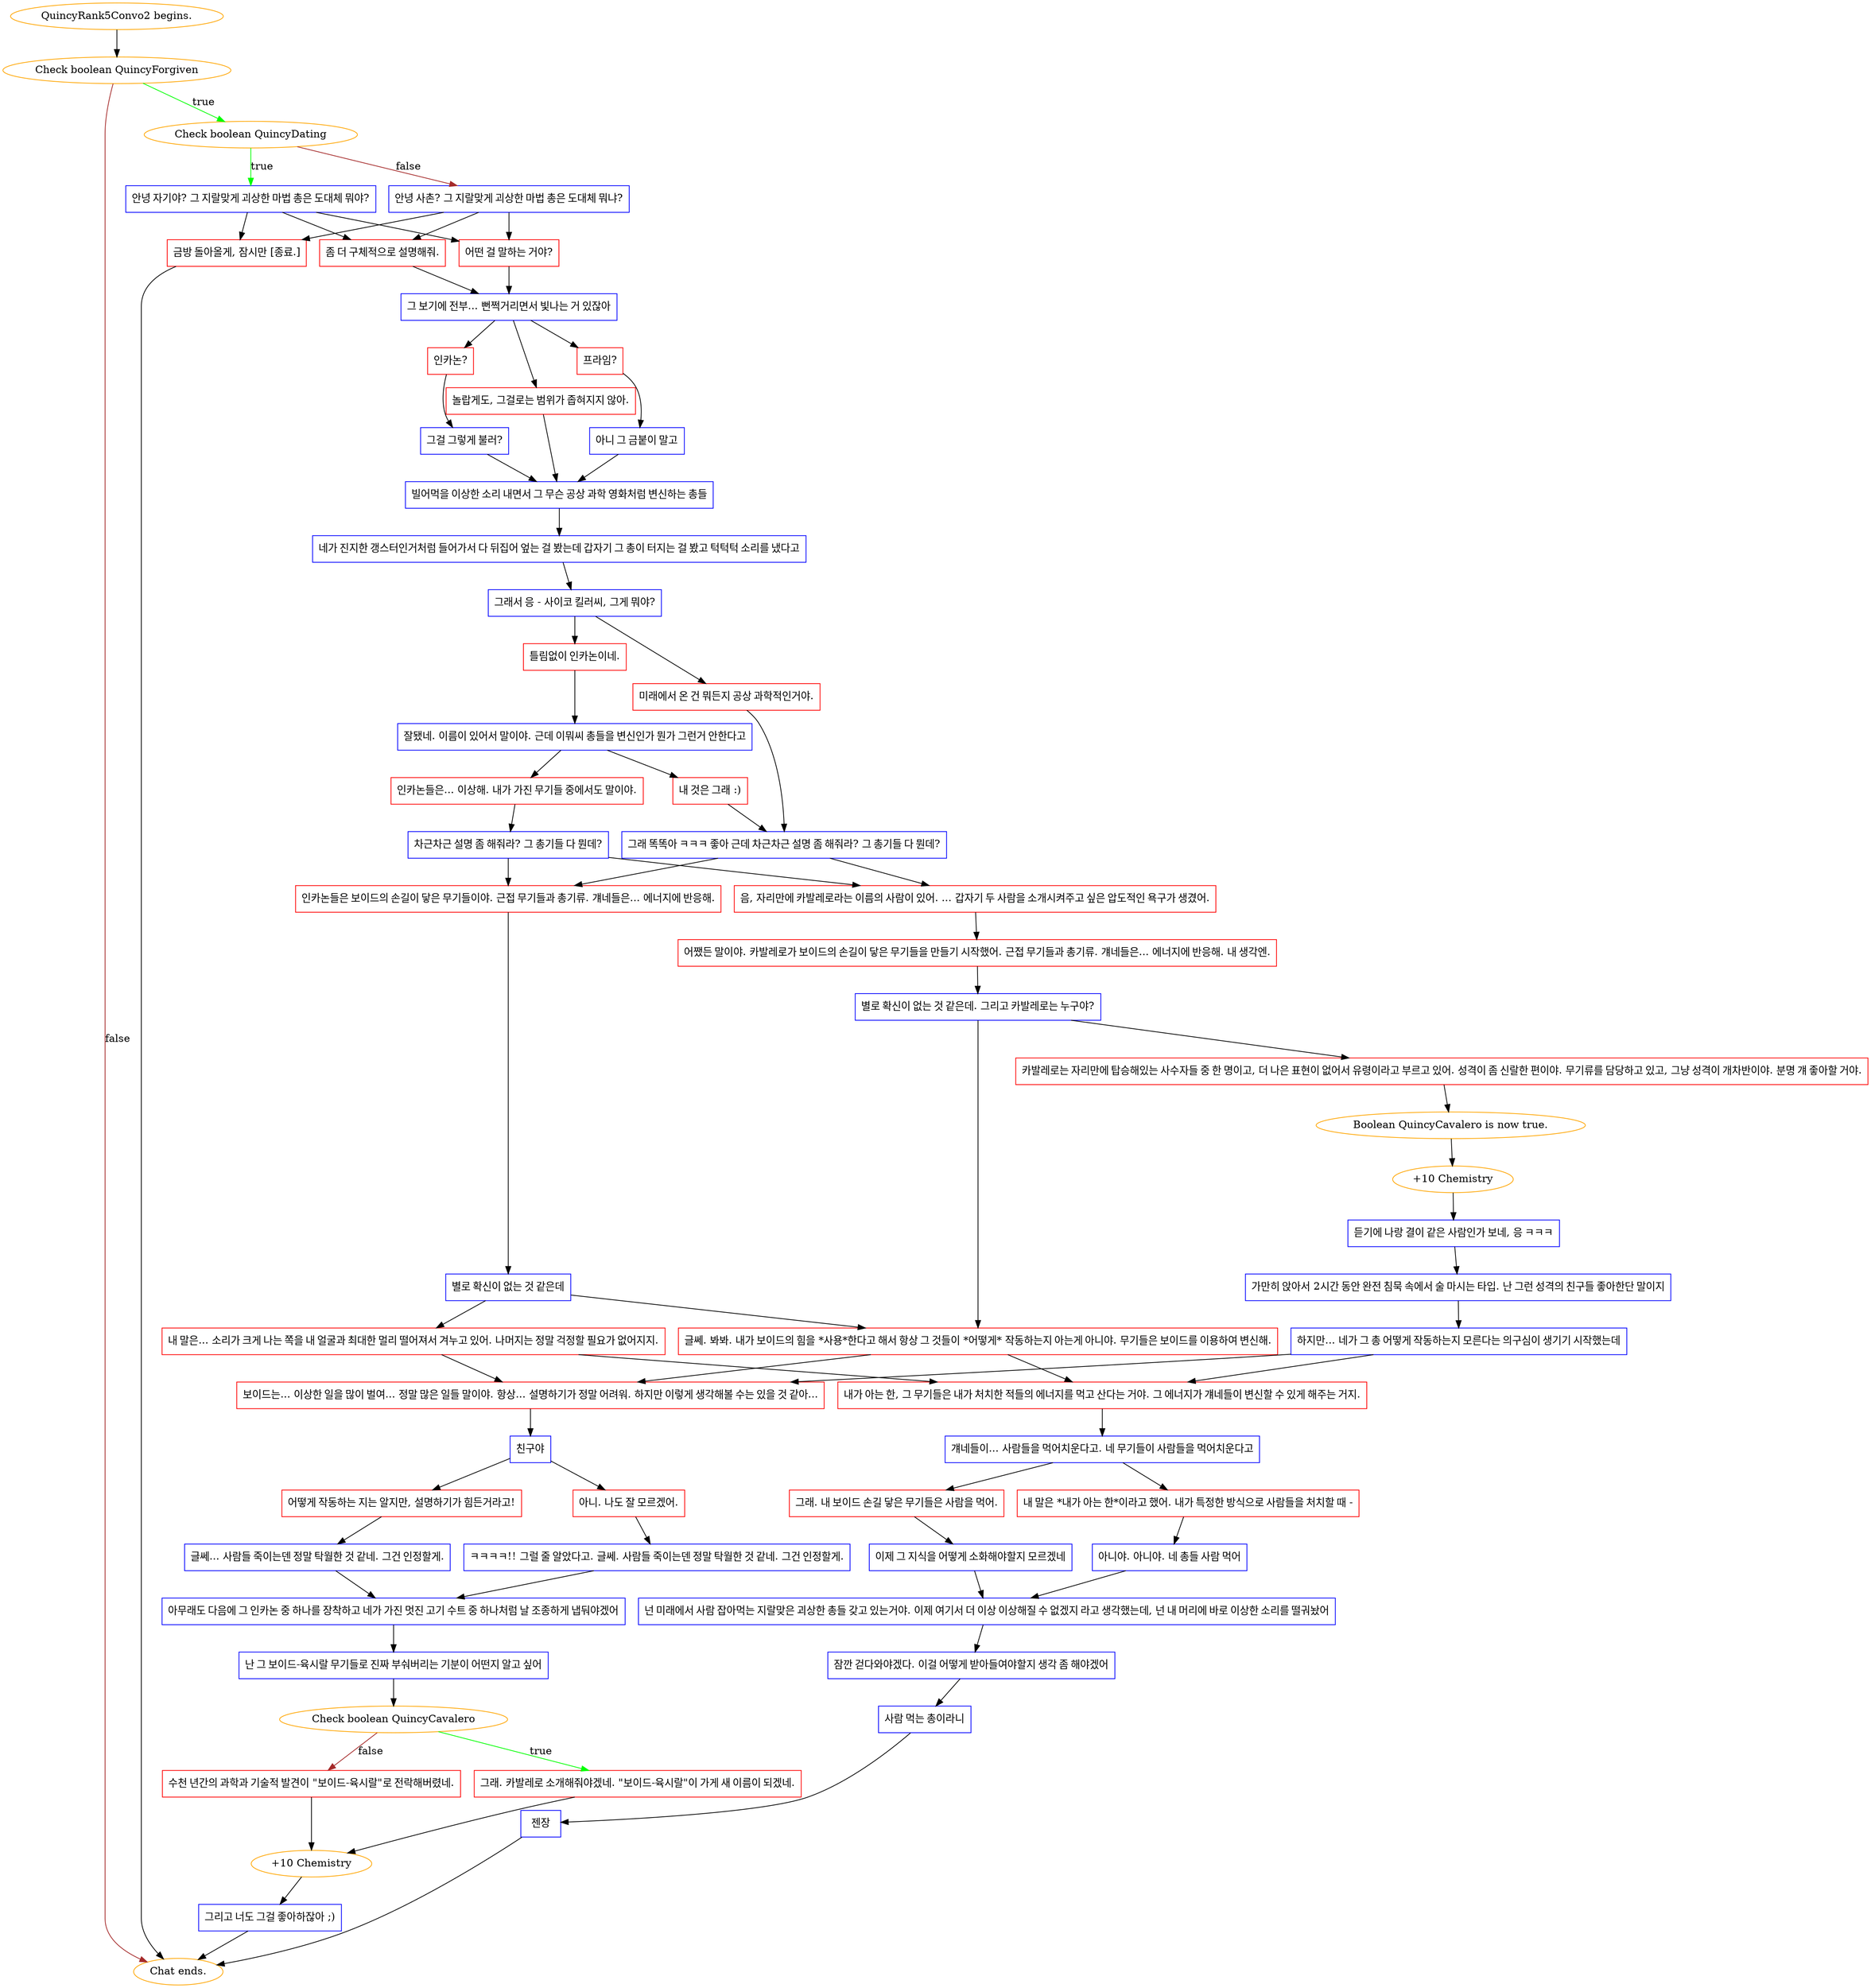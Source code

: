 digraph {
	"QuincyRank5Convo2 begins." [color=orange];
		"QuincyRank5Convo2 begins." -> j344524822;
	j344524822 [label="Check boolean QuincyForgiven",color=orange];
		j344524822 -> j3376611681 [label=true,color=green];
		j344524822 -> "Chat ends." [label=false,color=brown];
	j3376611681 [label="Check boolean QuincyDating",color=orange];
		j3376611681 -> j4203013215 [label=true,color=green];
		j3376611681 -> j3794925793 [label=false,color=brown];
	"Chat ends." [color=orange];
	j4203013215 [label="안녕 자기야? 그 지랄맞게 괴상한 마법 총은 도대체 뭐야?",shape=box,color=blue];
		j4203013215 -> j1001212816;
		j4203013215 -> j298750965;
		j4203013215 -> j3918102861;
	j3794925793 [label="안녕 사촌? 그 지랄맞게 괴상한 마법 총은 도대체 뭐냐?",shape=box,color=blue];
		j3794925793 -> j1001212816;
		j3794925793 -> j298750965;
		j3794925793 -> j3918102861;
	j1001212816 [label="어떤 걸 말하는 거야?",shape=box,color=red];
		j1001212816 -> j2556178165;
	j298750965 [label="좀 더 구체적으로 설명해줘.",shape=box,color=red];
		j298750965 -> j2556178165;
	j3918102861 [label="금방 돌아올게, 잠시만 [종료.]",shape=box,color=red];
		j3918102861 -> "Chat ends.";
	j2556178165 [label="그 보기에 전부... 뻔쩍거리면서 빛나는 거 있잖아",shape=box,color=blue];
		j2556178165 -> j2043513506;
		j2556178165 -> j855201917;
		j2556178165 -> j3311607895;
	j2043513506 [label="놀랍게도, 그걸로는 범위가 좁혀지지 않아.",shape=box,color=red];
		j2043513506 -> j498139273;
	j855201917 [label="프라임?",shape=box,color=red];
		j855201917 -> j1000106414;
	j3311607895 [label="인카논?",shape=box,color=red];
		j3311607895 -> j2942765328;
	j498139273 [label="빌어먹을 이상한 소리 내면서 그 무슨 공상 과학 영화처럼 변신하는 총들",shape=box,color=blue];
		j498139273 -> j864583869;
	j1000106414 [label="아니 그 금붙이 말고",shape=box,color=blue];
		j1000106414 -> j498139273;
	j2942765328 [label="그걸 그렇게 불러?",shape=box,color=blue];
		j2942765328 -> j498139273;
	j864583869 [label="네가 진지한 갱스터인거처럼 들어가서 다 뒤집어 엎는 걸 봤는데 갑자기 그 총이 터지는 걸 봤고 턱턱턱 소리를 냈다고",shape=box,color=blue];
		j864583869 -> j990563163;
	j990563163 [label="그래서 응 - 사이코 킬러씨, 그게 뭐야?",shape=box,color=blue];
		j990563163 -> j2656435191;
		j990563163 -> j2583753911;
	j2656435191 [label="틀림없이 인카논이네.",shape=box,color=red];
		j2656435191 -> j4113646781;
	j2583753911 [label="미래에서 온 건 뭐든지 공상 과학적인거야.",shape=box,color=red];
		j2583753911 -> j2509032660;
	j4113646781 [label="잘됐네. 이름이 있어서 말이야. 근데 이뭐씨 총들을 변신인가 뭔가 그런거 안한다고",shape=box,color=blue];
		j4113646781 -> j2156026449;
		j4113646781 -> j525878045;
	j2509032660 [label="그래 똑똑아 ㅋㅋㅋ 좋아 근데 차근차근 설명 좀 해줘라? 그 총기들 다 뭔데?",shape=box,color=blue];
		j2509032660 -> j3444616053;
		j2509032660 -> j1980431804;
	j2156026449 [label="인카논들은... 이상해. 내가 가진 무기들 중에서도 말이야.",shape=box,color=red];
		j2156026449 -> j3062905405;
	j525878045 [label="내 것은 그래 :)",shape=box,color=red];
		j525878045 -> j2509032660;
	j3444616053 [label="인카논들은 보이드의 손길이 닿은 무기들이야. 근접 무기들과 총기류. 걔네들은... 에너지에 반응해.",shape=box,color=red];
		j3444616053 -> j578310672;
	j1980431804 [label="음, 자리만에 카발레로라는 이름의 사람이 있어. ... 갑자기 두 사람을 소개시켜주고 싶은 압도적인 욕구가 생겼어.",shape=box,color=red];
		j1980431804 -> j287553462;
	j3062905405 [label="차근차근 설명 좀 해줘라? 그 총기들 다 뭔데?",shape=box,color=blue];
		j3062905405 -> j3444616053;
		j3062905405 -> j1980431804;
	j578310672 [label="별로 확신이 없는 것 같은데",shape=box,color=blue];
		j578310672 -> j4200269798;
		j578310672 -> j965862277;
	j287553462 [label="어쨌든 말이야. 카발레로가 보이드의 손길이 닿은 무기들을 만들기 시작했어. 근접 무기들과 총기류. 걔네들은... 에너지에 반응해. 내 생각엔.",shape=box,color=red];
		j287553462 -> j2828048774;
	j4200269798 [label="내 말은... 소리가 크게 나는 쪽을 내 얼굴과 최대한 멀리 떨어져서 겨누고 있어. 나머지는 정말 걱정할 필요가 없어지지.",shape=box,color=red];
		j4200269798 -> j1738276016;
		j4200269798 -> j2916540041;
	j965862277 [label="글쎄. 봐봐. 내가 보이드의 힘을 *사용*한다고 해서 항상 그 것들이 *어떻게* 작동하는지 아는게 아니야. 무기들은 보이드를 이용하여 변신해.",shape=box,color=red];
		j965862277 -> j1738276016;
		j965862277 -> j2916540041;
	j2828048774 [label="별로 확신이 없는 것 같은데. 그리고 카발레로는 누구야?",shape=box,color=blue];
		j2828048774 -> j965862277;
		j2828048774 -> j3468314719;
	j1738276016 [label="내가 아는 한, 그 무기들은 내가 처치한 적들의 에너지를 먹고 산다는 거야. 그 에너지가 걔네들이 변신할 수 있게 해주는 거지.",shape=box,color=red];
		j1738276016 -> j4098090198;
	j2916540041 [label="보이드는... 이상한 일을 많이 벌여... 정말 많은 일들 말이야. 항상... 설명하기가 정말 어려워. 하지만 이렇게 생각해볼 수는 있을 것 같아...",shape=box,color=red];
		j2916540041 -> j2916637236;
	j3468314719 [label="카발레로는 자리만에 탑승해있는 사수자들 중 한 명이고, 더 나은 표현이 없어서 유령이라고 부르고 있어. 성격이 좀 신랄한 편이야. 무기류를 담당하고 있고, 그냥 성격이 개차반이야. 분명 걔 좋아할 거야.",shape=box,color=red];
		j3468314719 -> j2319922376;
	j4098090198 [label="걔네들이... 사람들을 먹어치운다고. 네 무기들이 사람들을 먹어치운다고",shape=box,color=blue];
		j4098090198 -> j3210220750;
		j4098090198 -> j1395174315;
	j2916637236 [label="친구야",shape=box,color=blue];
		j2916637236 -> j888686455;
		j2916637236 -> j1547275148;
	j2319922376 [label="Boolean QuincyCavalero is now true.",color=orange];
		j2319922376 -> j6943931;
	j3210220750 [label="내 말은 *내가 아는 한*이라고 했어. 내가 특정한 방식으로 사람들을 처치할 때 -",shape=box,color=red];
		j3210220750 -> j2387802072;
	j1395174315 [label="그래. 내 보이드 손길 닿은 무기들은 사람을 먹어.",shape=box,color=red];
		j1395174315 -> j4006424194;
	j888686455 [label="아니. 나도 잘 모르겠어.",shape=box,color=red];
		j888686455 -> j24501764;
	j1547275148 [label="어떻게 작동하는 지는 알지만, 설명하기가 힘든거라고!",shape=box,color=red];
		j1547275148 -> j3070028886;
	j6943931 [label="+10 Chemistry",color=orange];
		j6943931 -> j1220711096;
	j2387802072 [label="아니야. 아니야. 네 총들 사람 먹어",shape=box,color=blue];
		j2387802072 -> j2215184613;
	j4006424194 [label="이제 그 지식을 어떻게 소화해야할지 모르겠네",shape=box,color=blue];
		j4006424194 -> j2215184613;
	j24501764 [label="ㅋㅋㅋㅋ!! 그럴 줄 알았다고. 글쎄. 사람들 죽이는덴 정말 탁월한 것 같네. 그건 인정할게.",shape=box,color=blue];
		j24501764 -> j3935788489;
	j3070028886 [label="글쎄... 사람들 죽이는덴 정말 탁월한 것 같네. 그건 인정할게.",shape=box,color=blue];
		j3070028886 -> j3935788489;
	j1220711096 [label="듣기에 나랑 결이 같은 사람인가 보네, 응 ㅋㅋㅋ",shape=box,color=blue];
		j1220711096 -> j125922948;
	j2215184613 [label="넌 미래에서 사람 잡아먹는 지랄맞은 괴상한 총들 갖고 있는거야. 이제 여기서 더 이상 이상해질 수 없겠지 라고 생각했는데, 넌 내 머리에 바로 이상한 소리를 떨궈놨어",shape=box,color=blue];
		j2215184613 -> j4030936306;
	j3935788489 [label="아무래도 다음에 그 인카논 중 하나를 장착하고 네가 가진 멋진 고기 수트 중 하나처럼 날 조종하게 냅둬야겠어",shape=box,color=blue];
		j3935788489 -> j493006322;
	j125922948 [label="가만히 앉아서 2시간 동안 완전 침묵 속에서 술 마시는 타입. 난 그런 성격의 친구들 좋아한단 말이지",shape=box,color=blue];
		j125922948 -> j3365719135;
	j4030936306 [label="잠깐 걷다와야겠다. 이걸 어떻게 받아들여야할지 생각 좀 해야겠어",shape=box,color=blue];
		j4030936306 -> j46856809;
	j493006322 [label="난 그 보이드-육시랄 무기들로 진짜 부숴버리는 기분이 어떤지 알고 싶어",shape=box,color=blue];
		j493006322 -> j1580395653;
	j3365719135 [label="하지만... 네가 그 총 어떻게 작동하는지 모른다는 의구심이 생기기 시작했는데",shape=box,color=blue];
		j3365719135 -> j1738276016;
		j3365719135 -> j2916540041;
	j46856809 [label="사람 먹는 총이라니",shape=box,color=blue];
		j46856809 -> j1900481266;
	j1580395653 [label="Check boolean QuincyCavalero",color=orange];
		j1580395653 -> j148650243 [label=true,color=green];
		j1580395653 -> j1505944683 [label=false,color=brown];
	j1900481266 [label="젠장",shape=box,color=blue];
		j1900481266 -> "Chat ends.";
	j148650243 [label="그래. 카발레로 소개해줘야겠네. \"보이드-육시랄\"이 가게 새 이름이 되겠네.",shape=box,color=red];
		j148650243 -> j2460312005;
	j1505944683 [label="수천 년간의 과학과 기술적 발견이 \"보이드-육시랄\"로 전락해버렸네.",shape=box,color=red];
		j1505944683 -> j2460312005;
	j2460312005 [label="+10 Chemistry",color=orange];
		j2460312005 -> j499827230;
	j499827230 [label="그리고 너도 그걸 좋아하잖아 ;)",shape=box,color=blue];
		j499827230 -> "Chat ends.";
}